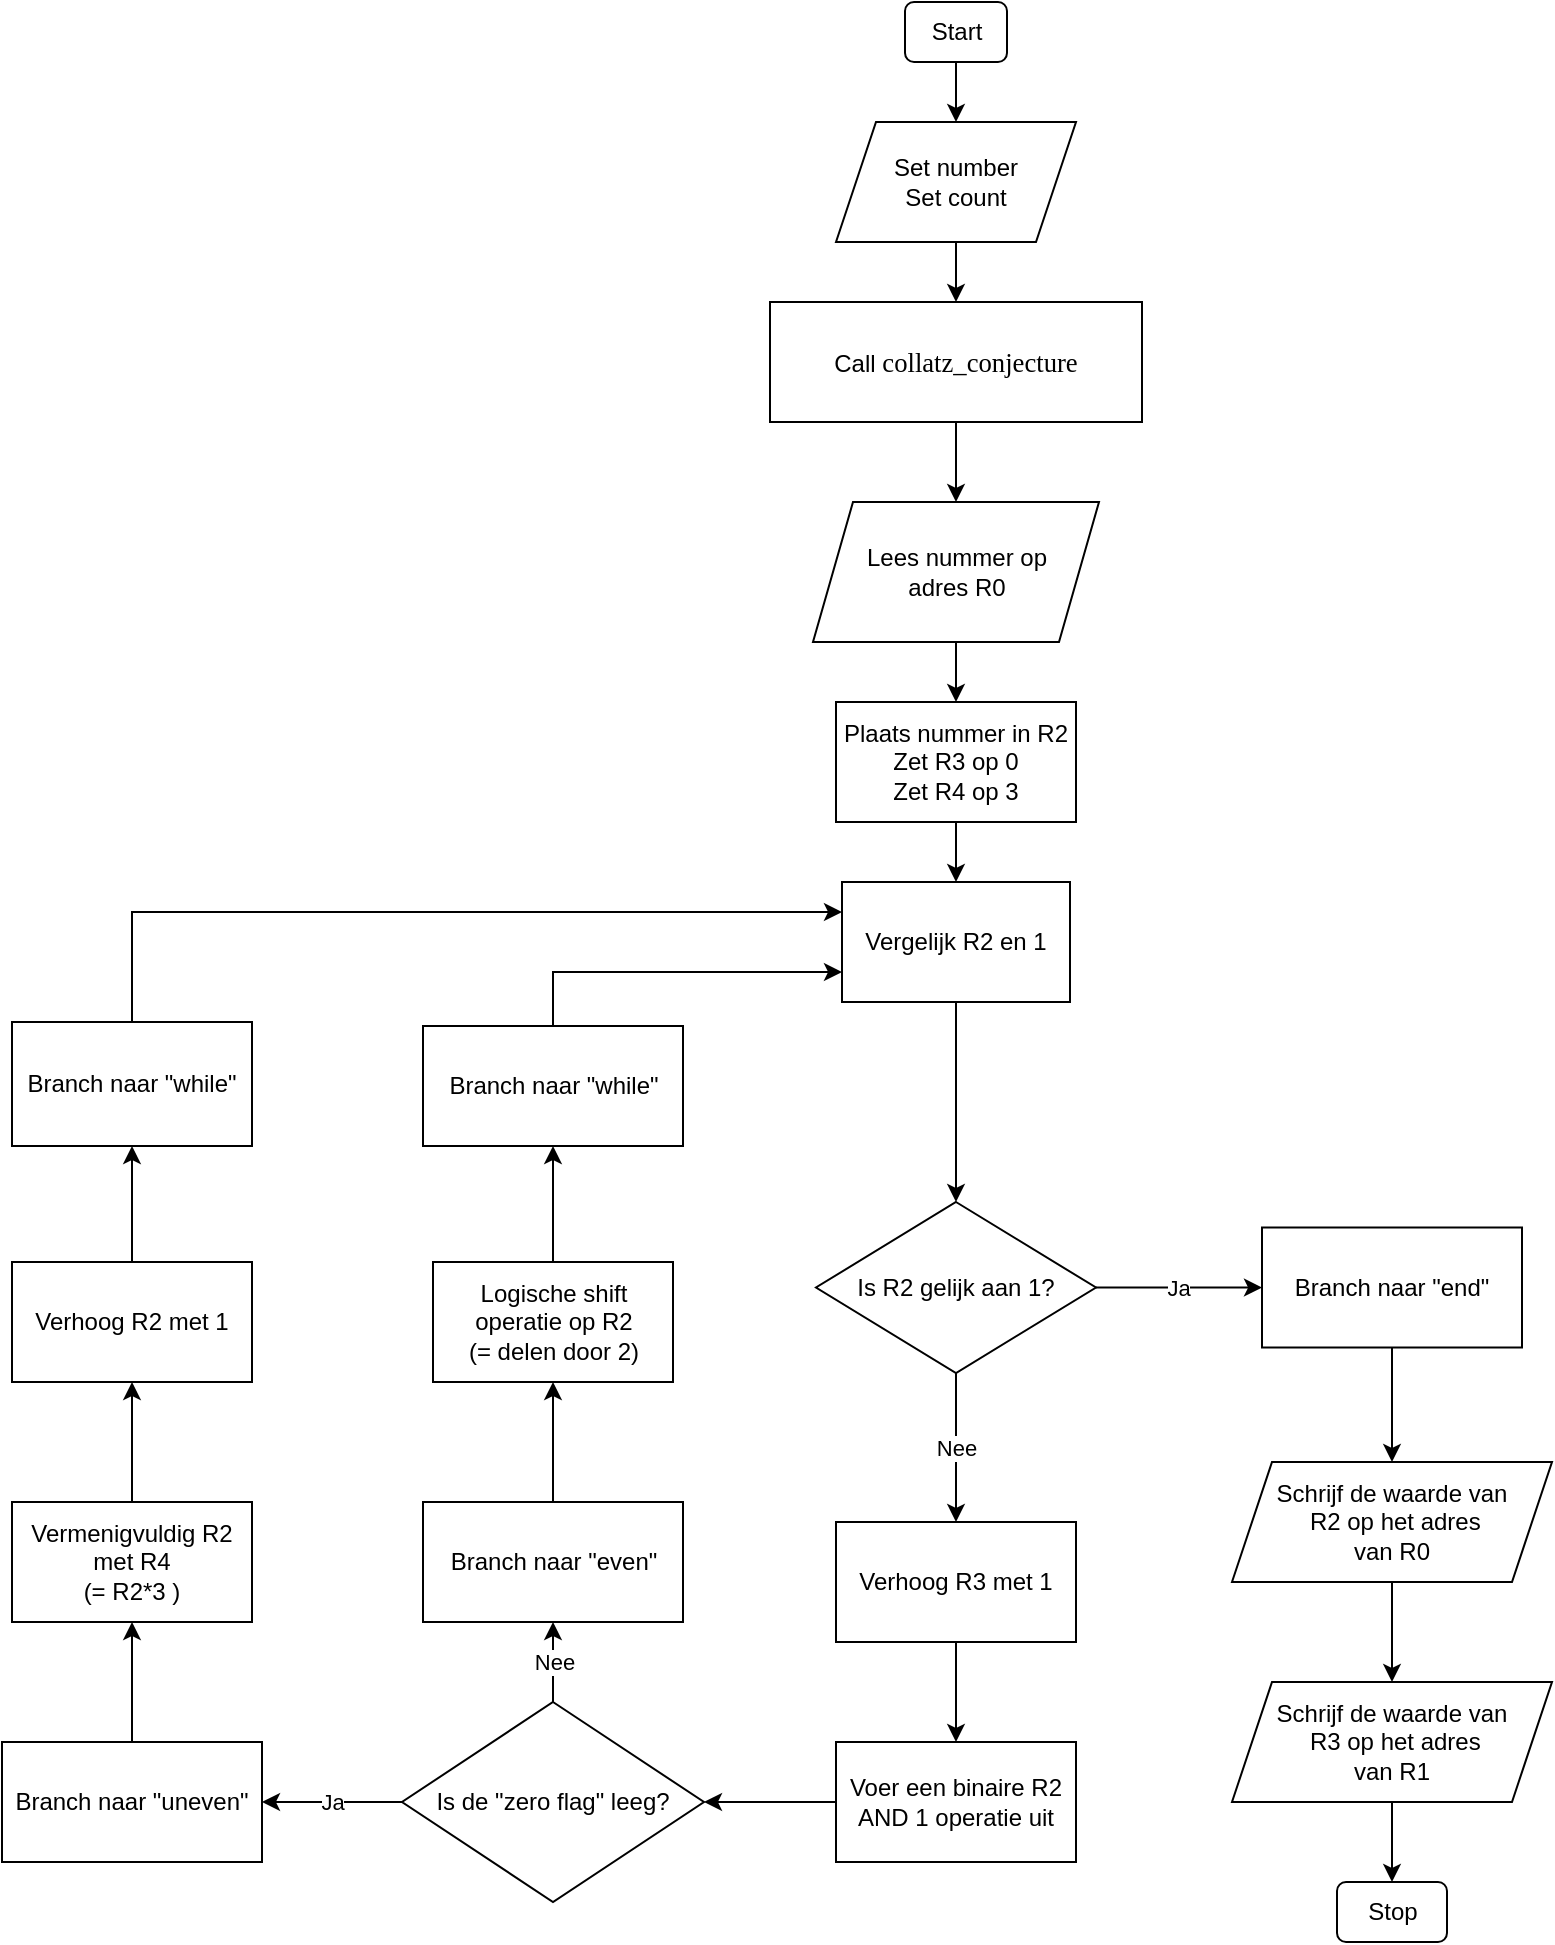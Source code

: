 <mxfile version="13.10.0" type="github">
  <diagram id="ZFfswURlL0VdCDUh8Eo_" name="Page-1">
    <mxGraphModel dx="1999" dy="660" grid="1" gridSize="10" guides="1" tooltips="1" connect="1" arrows="1" fold="1" page="1" pageScale="1" pageWidth="827" pageHeight="1169" math="0" shadow="0">
      <root>
        <mxCell id="0" />
        <mxCell id="1" parent="0" />
        <mxCell id="LqhhEohMq6KixLOhHfOX-3" style="edgeStyle=orthogonalEdgeStyle;rounded=0;orthogonalLoop=1;jettySize=auto;html=1;entryX=0.5;entryY=0;entryDx=0;entryDy=0;" parent="1" source="LqhhEohMq6KixLOhHfOX-1" target="LqhhEohMq6KixLOhHfOX-2" edge="1">
          <mxGeometry relative="1" as="geometry" />
        </mxCell>
        <mxCell id="LqhhEohMq6KixLOhHfOX-1" value="Start" style="rounded=1;whiteSpace=wrap;html=1;" parent="1" vertex="1">
          <mxGeometry x="391.5" y="20" width="51" height="30" as="geometry" />
        </mxCell>
        <mxCell id="LqhhEohMq6KixLOhHfOX-5" value="" style="edgeStyle=orthogonalEdgeStyle;rounded=0;orthogonalLoop=1;jettySize=auto;html=1;" parent="1" source="LqhhEohMq6KixLOhHfOX-2" target="LqhhEohMq6KixLOhHfOX-4" edge="1">
          <mxGeometry relative="1" as="geometry" />
        </mxCell>
        <mxCell id="LqhhEohMq6KixLOhHfOX-2" value="Set number&lt;br&gt;Set count" style="shape=parallelogram;perimeter=parallelogramPerimeter;whiteSpace=wrap;html=1;fixedSize=1;" parent="1" vertex="1">
          <mxGeometry x="357" y="80" width="120" height="60" as="geometry" />
        </mxCell>
        <mxCell id="LqhhEohMq6KixLOhHfOX-10" value="" style="edgeStyle=orthogonalEdgeStyle;rounded=0;orthogonalLoop=1;jettySize=auto;html=1;" parent="1" source="LqhhEohMq6KixLOhHfOX-4" target="LqhhEohMq6KixLOhHfOX-6" edge="1">
          <mxGeometry relative="1" as="geometry" />
        </mxCell>
        <mxCell id="LqhhEohMq6KixLOhHfOX-4" value="Call&amp;nbsp;&lt;span lang=&quot;EN-US&quot; style=&quot;font-size: 10pt ; line-height: 115% ; font-family: &amp;#34;consolas&amp;#34;&quot;&gt;collatz_conjecture&lt;/span&gt;" style="rounded=0;whiteSpace=wrap;html=1;" parent="1" vertex="1">
          <mxGeometry x="324" y="170" width="186" height="60" as="geometry" />
        </mxCell>
        <mxCell id="LqhhEohMq6KixLOhHfOX-11" value="" style="edgeStyle=orthogonalEdgeStyle;rounded=0;orthogonalLoop=1;jettySize=auto;html=1;" parent="1" source="LqhhEohMq6KixLOhHfOX-6" target="LqhhEohMq6KixLOhHfOX-8" edge="1">
          <mxGeometry relative="1" as="geometry" />
        </mxCell>
        <mxCell id="LqhhEohMq6KixLOhHfOX-6" value="Lees nummer op &lt;br&gt;adres R0" style="shape=parallelogram;perimeter=parallelogramPerimeter;whiteSpace=wrap;html=1;fixedSize=1;" parent="1" vertex="1">
          <mxGeometry x="345.5" y="270" width="143" height="70" as="geometry" />
        </mxCell>
        <mxCell id="LqhhEohMq6KixLOhHfOX-15" value="" style="edgeStyle=orthogonalEdgeStyle;rounded=0;orthogonalLoop=1;jettySize=auto;html=1;" parent="1" source="LqhhEohMq6KixLOhHfOX-8" target="LqhhEohMq6KixLOhHfOX-14" edge="1">
          <mxGeometry relative="1" as="geometry" />
        </mxCell>
        <mxCell id="LqhhEohMq6KixLOhHfOX-8" value="Plaats nummer in R2&lt;br&gt;Zet R3 op 0&lt;br&gt;Zet R4 op 3" style="rounded=0;whiteSpace=wrap;html=1;" parent="1" vertex="1">
          <mxGeometry x="357" y="370" width="120" height="60" as="geometry" />
        </mxCell>
        <mxCell id="LqhhEohMq6KixLOhHfOX-18" value="Nee" style="edgeStyle=orthogonalEdgeStyle;rounded=0;orthogonalLoop=1;jettySize=auto;html=1;" parent="1" source="LqhhEohMq6KixLOhHfOX-12" target="LqhhEohMq6KixLOhHfOX-17" edge="1">
          <mxGeometry relative="1" as="geometry" />
        </mxCell>
        <mxCell id="e8Rg0GPXYr-cfTP7WvYm-24" value="Ja" style="edgeStyle=orthogonalEdgeStyle;rounded=0;orthogonalLoop=1;jettySize=auto;html=1;" edge="1" parent="1" source="LqhhEohMq6KixLOhHfOX-12" target="e8Rg0GPXYr-cfTP7WvYm-23">
          <mxGeometry relative="1" as="geometry" />
        </mxCell>
        <mxCell id="LqhhEohMq6KixLOhHfOX-12" value="Is R2 gelijk aan 1?" style="rhombus;whiteSpace=wrap;html=1;" parent="1" vertex="1">
          <mxGeometry x="347" y="620" width="140" height="85.5" as="geometry" />
        </mxCell>
        <mxCell id="LqhhEohMq6KixLOhHfOX-16" value="" style="edgeStyle=orthogonalEdgeStyle;rounded=0;orthogonalLoop=1;jettySize=auto;html=1;" parent="1" source="LqhhEohMq6KixLOhHfOX-14" target="LqhhEohMq6KixLOhHfOX-12" edge="1">
          <mxGeometry relative="1" as="geometry" />
        </mxCell>
        <mxCell id="LqhhEohMq6KixLOhHfOX-14" value="Vergelijk R2 en 1" style="rounded=0;whiteSpace=wrap;html=1;" parent="1" vertex="1">
          <mxGeometry x="360" y="460" width="114" height="60" as="geometry" />
        </mxCell>
        <mxCell id="LqhhEohMq6KixLOhHfOX-20" value="" style="edgeStyle=orthogonalEdgeStyle;rounded=0;orthogonalLoop=1;jettySize=auto;html=1;" parent="1" source="LqhhEohMq6KixLOhHfOX-17" target="LqhhEohMq6KixLOhHfOX-19" edge="1">
          <mxGeometry relative="1" as="geometry" />
        </mxCell>
        <mxCell id="LqhhEohMq6KixLOhHfOX-17" value="Verhoog R3 met 1" style="rounded=0;whiteSpace=wrap;html=1;" parent="1" vertex="1">
          <mxGeometry x="357" y="780" width="120" height="60" as="geometry" />
        </mxCell>
        <mxCell id="e8Rg0GPXYr-cfTP7WvYm-19" value="" style="edgeStyle=orthogonalEdgeStyle;rounded=0;orthogonalLoop=1;jettySize=auto;html=1;" edge="1" parent="1" source="LqhhEohMq6KixLOhHfOX-19" target="e8Rg0GPXYr-cfTP7WvYm-1">
          <mxGeometry relative="1" as="geometry" />
        </mxCell>
        <mxCell id="LqhhEohMq6KixLOhHfOX-19" value="Voer een binaire R2 AND 1 operatie uit" style="rounded=0;whiteSpace=wrap;html=1;" parent="1" vertex="1">
          <mxGeometry x="357" y="890" width="120" height="60" as="geometry" />
        </mxCell>
        <mxCell id="e8Rg0GPXYr-cfTP7WvYm-4" value="Ja" style="edgeStyle=orthogonalEdgeStyle;rounded=0;orthogonalLoop=1;jettySize=auto;html=1;" edge="1" parent="1" source="e8Rg0GPXYr-cfTP7WvYm-1" target="e8Rg0GPXYr-cfTP7WvYm-3">
          <mxGeometry relative="1" as="geometry" />
        </mxCell>
        <mxCell id="e8Rg0GPXYr-cfTP7WvYm-6" value="Nee" style="edgeStyle=orthogonalEdgeStyle;rounded=0;orthogonalLoop=1;jettySize=auto;html=1;" edge="1" parent="1" source="e8Rg0GPXYr-cfTP7WvYm-1" target="e8Rg0GPXYr-cfTP7WvYm-5">
          <mxGeometry relative="1" as="geometry" />
        </mxCell>
        <mxCell id="e8Rg0GPXYr-cfTP7WvYm-1" value="Is de &quot;zero flag&quot; leeg?" style="rhombus;whiteSpace=wrap;html=1;" vertex="1" parent="1">
          <mxGeometry x="140" y="870" width="151" height="100" as="geometry" />
        </mxCell>
        <mxCell id="e8Rg0GPXYr-cfTP7WvYm-14" value="" style="edgeStyle=orthogonalEdgeStyle;rounded=0;orthogonalLoop=1;jettySize=auto;html=1;" edge="1" parent="1" source="e8Rg0GPXYr-cfTP7WvYm-3" target="e8Rg0GPXYr-cfTP7WvYm-13">
          <mxGeometry relative="1" as="geometry" />
        </mxCell>
        <mxCell id="e8Rg0GPXYr-cfTP7WvYm-3" value="Branch naar &quot;uneven&quot;" style="rounded=0;whiteSpace=wrap;html=1;" vertex="1" parent="1">
          <mxGeometry x="-60" y="890" width="130" height="60" as="geometry" />
        </mxCell>
        <mxCell id="e8Rg0GPXYr-cfTP7WvYm-8" value="" style="edgeStyle=orthogonalEdgeStyle;rounded=0;orthogonalLoop=1;jettySize=auto;html=1;" edge="1" parent="1" source="e8Rg0GPXYr-cfTP7WvYm-5" target="e8Rg0GPXYr-cfTP7WvYm-7">
          <mxGeometry relative="1" as="geometry" />
        </mxCell>
        <mxCell id="e8Rg0GPXYr-cfTP7WvYm-5" value="Branch naar &quot;even&quot;" style="rounded=0;whiteSpace=wrap;html=1;" vertex="1" parent="1">
          <mxGeometry x="150.5" y="770" width="130" height="60" as="geometry" />
        </mxCell>
        <mxCell id="e8Rg0GPXYr-cfTP7WvYm-10" value="" style="edgeStyle=orthogonalEdgeStyle;rounded=0;orthogonalLoop=1;jettySize=auto;html=1;" edge="1" parent="1" source="e8Rg0GPXYr-cfTP7WvYm-7" target="e8Rg0GPXYr-cfTP7WvYm-9">
          <mxGeometry relative="1" as="geometry" />
        </mxCell>
        <mxCell id="e8Rg0GPXYr-cfTP7WvYm-7" value="Logische shift operatie op R2 &lt;br&gt;(= delen door 2)" style="rounded=0;whiteSpace=wrap;html=1;" vertex="1" parent="1">
          <mxGeometry x="155.5" y="650" width="120" height="60" as="geometry" />
        </mxCell>
        <mxCell id="e8Rg0GPXYr-cfTP7WvYm-21" style="edgeStyle=orthogonalEdgeStyle;rounded=0;orthogonalLoop=1;jettySize=auto;html=1;entryX=0;entryY=0.75;entryDx=0;entryDy=0;" edge="1" parent="1" source="e8Rg0GPXYr-cfTP7WvYm-9" target="LqhhEohMq6KixLOhHfOX-14">
          <mxGeometry relative="1" as="geometry">
            <Array as="points">
              <mxPoint x="216" y="505" />
            </Array>
          </mxGeometry>
        </mxCell>
        <mxCell id="e8Rg0GPXYr-cfTP7WvYm-9" value="Branch naar &quot;while&quot;" style="rounded=0;whiteSpace=wrap;html=1;" vertex="1" parent="1">
          <mxGeometry x="150.5" y="532" width="130" height="60" as="geometry" />
        </mxCell>
        <mxCell id="e8Rg0GPXYr-cfTP7WvYm-17" value="" style="edgeStyle=orthogonalEdgeStyle;rounded=0;orthogonalLoop=1;jettySize=auto;html=1;" edge="1" parent="1" source="e8Rg0GPXYr-cfTP7WvYm-12" target="e8Rg0GPXYr-cfTP7WvYm-16">
          <mxGeometry relative="1" as="geometry" />
        </mxCell>
        <mxCell id="e8Rg0GPXYr-cfTP7WvYm-12" value="Verhoog R2 met 1" style="rounded=0;whiteSpace=wrap;html=1;" vertex="1" parent="1">
          <mxGeometry x="-55" y="650" width="120" height="60" as="geometry" />
        </mxCell>
        <mxCell id="e8Rg0GPXYr-cfTP7WvYm-15" value="" style="edgeStyle=orthogonalEdgeStyle;rounded=0;orthogonalLoop=1;jettySize=auto;html=1;" edge="1" parent="1" source="e8Rg0GPXYr-cfTP7WvYm-13" target="e8Rg0GPXYr-cfTP7WvYm-12">
          <mxGeometry relative="1" as="geometry" />
        </mxCell>
        <mxCell id="e8Rg0GPXYr-cfTP7WvYm-13" value="Vermenigvuldig R2 met R4&lt;br&gt;(= R2*3 )" style="rounded=0;whiteSpace=wrap;html=1;" vertex="1" parent="1">
          <mxGeometry x="-55" y="770" width="120" height="60" as="geometry" />
        </mxCell>
        <mxCell id="e8Rg0GPXYr-cfTP7WvYm-22" style="edgeStyle=orthogonalEdgeStyle;rounded=0;orthogonalLoop=1;jettySize=auto;html=1;entryX=0;entryY=0.25;entryDx=0;entryDy=0;" edge="1" parent="1" source="e8Rg0GPXYr-cfTP7WvYm-16" target="LqhhEohMq6KixLOhHfOX-14">
          <mxGeometry relative="1" as="geometry">
            <Array as="points">
              <mxPoint x="5" y="475" />
            </Array>
          </mxGeometry>
        </mxCell>
        <mxCell id="e8Rg0GPXYr-cfTP7WvYm-16" value="Branch naar &quot;while&quot;" style="rounded=0;whiteSpace=wrap;html=1;" vertex="1" parent="1">
          <mxGeometry x="-55" y="530" width="120" height="62" as="geometry" />
        </mxCell>
        <mxCell id="e8Rg0GPXYr-cfTP7WvYm-29" value="" style="edgeStyle=orthogonalEdgeStyle;rounded=0;orthogonalLoop=1;jettySize=auto;html=1;" edge="1" parent="1" source="e8Rg0GPXYr-cfTP7WvYm-23" target="e8Rg0GPXYr-cfTP7WvYm-27">
          <mxGeometry relative="1" as="geometry" />
        </mxCell>
        <mxCell id="e8Rg0GPXYr-cfTP7WvYm-23" value="Branch naar &quot;end&quot;" style="rounded=0;whiteSpace=wrap;html=1;" vertex="1" parent="1">
          <mxGeometry x="570" y="632.75" width="130" height="60" as="geometry" />
        </mxCell>
        <mxCell id="e8Rg0GPXYr-cfTP7WvYm-32" value="" style="edgeStyle=orthogonalEdgeStyle;rounded=0;orthogonalLoop=1;jettySize=auto;html=1;" edge="1" parent="1" source="e8Rg0GPXYr-cfTP7WvYm-27" target="e8Rg0GPXYr-cfTP7WvYm-30">
          <mxGeometry relative="1" as="geometry" />
        </mxCell>
        <mxCell id="e8Rg0GPXYr-cfTP7WvYm-27" value="Schrijf de waarde van&lt;br&gt;&amp;nbsp;R2 op het adres &lt;br&gt;van R0" style="shape=parallelogram;perimeter=parallelogramPerimeter;whiteSpace=wrap;html=1;fixedSize=1;" vertex="1" parent="1">
          <mxGeometry x="555" y="750" width="160" height="60" as="geometry" />
        </mxCell>
        <mxCell id="e8Rg0GPXYr-cfTP7WvYm-33" value="" style="edgeStyle=orthogonalEdgeStyle;rounded=0;orthogonalLoop=1;jettySize=auto;html=1;" edge="1" parent="1" source="e8Rg0GPXYr-cfTP7WvYm-30" target="e8Rg0GPXYr-cfTP7WvYm-31">
          <mxGeometry relative="1" as="geometry" />
        </mxCell>
        <mxCell id="e8Rg0GPXYr-cfTP7WvYm-30" value="Schrijf de waarde van&lt;br&gt;&amp;nbsp;R3 op het adres &lt;br&gt;van R1" style="shape=parallelogram;perimeter=parallelogramPerimeter;whiteSpace=wrap;html=1;fixedSize=1;" vertex="1" parent="1">
          <mxGeometry x="555" y="860" width="160" height="60" as="geometry" />
        </mxCell>
        <mxCell id="e8Rg0GPXYr-cfTP7WvYm-31" value="Stop" style="rounded=1;whiteSpace=wrap;html=1;" vertex="1" parent="1">
          <mxGeometry x="607.5" y="960" width="55" height="30" as="geometry" />
        </mxCell>
      </root>
    </mxGraphModel>
  </diagram>
</mxfile>
